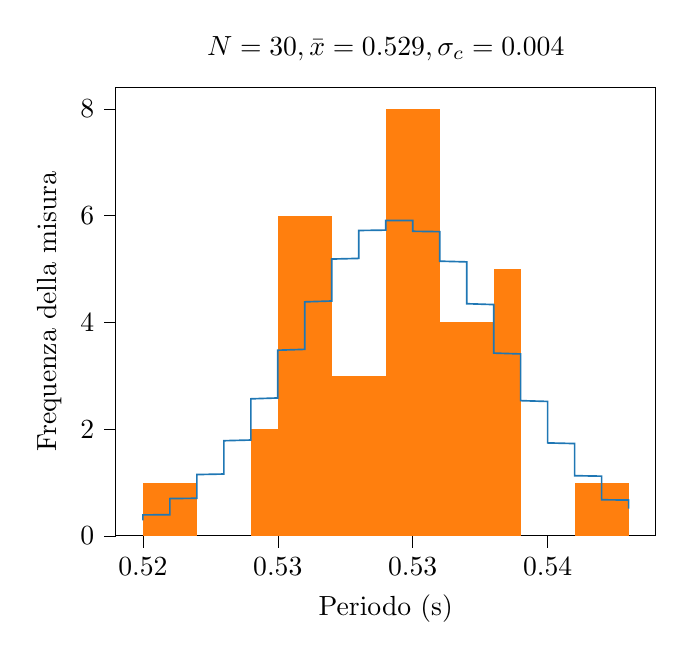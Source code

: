 % This file was created by tikzplotlib v0.9.1.
\begin{tikzpicture}

\definecolor{color0}{rgb}{1,0.498,0.055}
\definecolor{color1}{rgb}{0.122,0.467,0.706}

\begin{axis}[
tick align=outside,
tick pos=left,
title={\(\displaystyle N=30, \bar{x}=0.529, \sigma_c=0.004\)},
x grid style={white!69.02!black},
xlabel={Periodo (s)},
xmin=0.519, xmax=0.539,
xtick style={color=black},
y grid style={white!69.02!black},
ylabel={Frequenza della misura},
ymin=0, ymax=8.4,
ytick style={color=black}
]
\draw[draw=none,fill=color0] (axis cs:0.52,0) rectangle (axis cs:0.522,1);
\draw[draw=none,fill=color0] (axis cs:0.522,0) rectangle (axis cs:0.524,0);
\draw[draw=none,fill=color0] (axis cs:0.524,0) rectangle (axis cs:0.525,2);
\draw[draw=none,fill=color0] (axis cs:0.525,0) rectangle (axis cs:0.527,6);
\draw[draw=none,fill=color0] (axis cs:0.527,0) rectangle (axis cs:0.529,3);
\draw[draw=none,fill=color0] (axis cs:0.529,0) rectangle (axis cs:0.531,8);
\draw[draw=none,fill=color0] (axis cs:0.531,0) rectangle (axis cs:0.533,4);
\draw[draw=none,fill=color0] (axis cs:0.533,0) rectangle (axis cs:0.534,5);
\draw[draw=none,fill=color0] (axis cs:0.534,0) rectangle (axis cs:0.536,0);
\draw[draw=none,fill=color0] (axis cs:0.536,0) rectangle (axis cs:0.538,1);
\addplot [semithick, color1]
table {%
0.52 0.291
0.52 0.294
0.52 0.298
0.52 0.301
0.52 0.304
0.52 0.308
0.52 0.311
0.52 0.315
0.52 0.319
0.52 0.322
0.52 0.326
0.52 0.329
0.52 0.333
0.52 0.337
0.52 0.341
0.52 0.345
0.52 0.348
0.52 0.352
0.52 0.356
0.52 0.36
0.52 0.364
0.52 0.368
0.52 0.372
0.52 0.376
0.52 0.381
0.52 0.385
0.52 0.389
0.52 0.393
0.521 0.397
0.521 0.402
0.521 0.406
0.521 0.411
0.521 0.415
0.521 0.42
0.521 0.424
0.521 0.429
0.521 0.433
0.521 0.438
0.521 0.443
0.521 0.447
0.521 0.452
0.521 0.457
0.521 0.462
0.521 0.467
0.521 0.472
0.521 0.477
0.521 0.482
0.521 0.487
0.521 0.492
0.521 0.497
0.521 0.502
0.521 0.507
0.521 0.513
0.521 0.518
0.521 0.523
0.521 0.529
0.521 0.534
0.521 0.54
0.521 0.545
0.521 0.551
0.521 0.556
0.521 0.562
0.521 0.568
0.521 0.573
0.521 0.579
0.521 0.585
0.521 0.591
0.521 0.597
0.521 0.603
0.521 0.609
0.521 0.615
0.521 0.621
0.521 0.627
0.521 0.634
0.521 0.64
0.521 0.646
0.521 0.653
0.521 0.659
0.521 0.665
0.521 0.672
0.521 0.679
0.521 0.685
0.521 0.692
0.521 0.699
0.522 0.705
0.522 0.712
0.522 0.719
0.522 0.726
0.522 0.733
0.522 0.74
0.522 0.747
0.522 0.754
0.522 0.761
0.522 0.769
0.522 0.776
0.522 0.783
0.522 0.791
0.522 0.798
0.522 0.805
0.522 0.813
0.522 0.821
0.522 0.828
0.522 0.836
0.522 0.844
0.522 0.851
0.522 0.859
0.522 0.867
0.522 0.875
0.522 0.883
0.522 0.891
0.522 0.899
0.522 0.908
0.522 0.916
0.522 0.924
0.522 0.932
0.522 0.941
0.522 0.949
0.522 0.958
0.522 0.966
0.522 0.975
0.522 0.984
0.522 0.992
0.522 1.001
0.522 1.01
0.522 1.019
0.522 1.028
0.522 1.037
0.522 1.046
0.522 1.055
0.522 1.064
0.522 1.074
0.522 1.083
0.522 1.092
0.522 1.102
0.522 1.111
0.522 1.121
0.522 1.13
0.522 1.14
0.522 1.149
0.523 1.159
0.523 1.169
0.523 1.179
0.523 1.189
0.523 1.199
0.523 1.209
0.523 1.219
0.523 1.229
0.523 1.239
0.523 1.249
0.523 1.26
0.523 1.27
0.523 1.281
0.523 1.291
0.523 1.302
0.523 1.312
0.523 1.323
0.523 1.334
0.523 1.344
0.523 1.355
0.523 1.366
0.523 1.377
0.523 1.388
0.523 1.399
0.523 1.41
0.523 1.421
0.523 1.433
0.523 1.444
0.523 1.455
0.523 1.467
0.523 1.478
0.523 1.49
0.523 1.501
0.523 1.513
0.523 1.525
0.523 1.536
0.523 1.548
0.523 1.56
0.523 1.572
0.523 1.584
0.523 1.596
0.523 1.608
0.523 1.62
0.523 1.632
0.523 1.645
0.523 1.657
0.523 1.669
0.523 1.682
0.523 1.694
0.523 1.707
0.523 1.719
0.523 1.732
0.523 1.745
0.523 1.758
0.523 1.77
0.523 1.783
0.524 1.796
0.524 1.809
0.524 1.822
0.524 1.835
0.524 1.848
0.524 1.862
0.524 1.875
0.524 1.888
0.524 1.901
0.524 1.915
0.524 1.928
0.524 1.942
0.524 1.955
0.524 1.969
0.524 1.983
0.524 1.996
0.524 2.01
0.524 2.024
0.524 2.038
0.524 2.052
0.524 2.066
0.524 2.08
0.524 2.094
0.524 2.108
0.524 2.122
0.524 2.136
0.524 2.151
0.524 2.165
0.524 2.179
0.524 2.194
0.524 2.208
0.524 2.223
0.524 2.237
0.524 2.252
0.524 2.266
0.524 2.281
0.524 2.296
0.524 2.31
0.524 2.325
0.524 2.34
0.524 2.355
0.524 2.37
0.524 2.385
0.524 2.4
0.524 2.415
0.524 2.43
0.524 2.445
0.524 2.461
0.524 2.476
0.524 2.491
0.524 2.506
0.524 2.522
0.524 2.537
0.524 2.553
0.524 2.568
0.525 2.584
0.525 2.599
0.525 2.615
0.525 2.63
0.525 2.646
0.525 2.662
0.525 2.677
0.525 2.693
0.525 2.709
0.525 2.725
0.525 2.741
0.525 2.756
0.525 2.772
0.525 2.788
0.525 2.804
0.525 2.82
0.525 2.836
0.525 2.852
0.525 2.869
0.525 2.885
0.525 2.901
0.525 2.917
0.525 2.933
0.525 2.949
0.525 2.966
0.525 2.982
0.525 2.998
0.525 3.015
0.525 3.031
0.525 3.047
0.525 3.064
0.525 3.08
0.525 3.097
0.525 3.113
0.525 3.129
0.525 3.146
0.525 3.162
0.525 3.179
0.525 3.196
0.525 3.212
0.525 3.229
0.525 3.245
0.525 3.262
0.525 3.279
0.525 3.295
0.525 3.312
0.525 3.328
0.525 3.345
0.525 3.362
0.525 3.378
0.525 3.395
0.525 3.412
0.525 3.429
0.525 3.445
0.525 3.462
0.525 3.479
0.526 3.495
0.526 3.512
0.526 3.529
0.526 3.546
0.526 3.562
0.526 3.579
0.526 3.596
0.526 3.613
0.526 3.629
0.526 3.646
0.526 3.663
0.526 3.68
0.526 3.696
0.526 3.713
0.526 3.73
0.526 3.747
0.526 3.763
0.526 3.78
0.526 3.797
0.526 3.813
0.526 3.83
0.526 3.847
0.526 3.863
0.526 3.88
0.526 3.897
0.526 3.913
0.526 3.93
0.526 3.946
0.526 3.963
0.526 3.979
0.526 3.996
0.526 4.012
0.526 4.029
0.526 4.045
0.526 4.062
0.526 4.078
0.526 4.095
0.526 4.111
0.526 4.127
0.526 4.144
0.526 4.16
0.526 4.176
0.526 4.192
0.526 4.209
0.526 4.225
0.526 4.241
0.526 4.257
0.526 4.273
0.526 4.289
0.526 4.305
0.526 4.321
0.526 4.337
0.526 4.353
0.526 4.369
0.526 4.385
0.527 4.401
0.527 4.417
0.527 4.432
0.527 4.448
0.527 4.464
0.527 4.479
0.527 4.495
0.527 4.51
0.527 4.526
0.527 4.541
0.527 4.557
0.527 4.572
0.527 4.587
0.527 4.602
0.527 4.618
0.527 4.633
0.527 4.648
0.527 4.663
0.527 4.678
0.527 4.693
0.527 4.707
0.527 4.722
0.527 4.737
0.527 4.752
0.527 4.766
0.527 4.781
0.527 4.795
0.527 4.81
0.527 4.824
0.527 4.839
0.527 4.853
0.527 4.867
0.527 4.881
0.527 4.895
0.527 4.909
0.527 4.923
0.527 4.937
0.527 4.951
0.527 4.965
0.527 4.978
0.527 4.992
0.527 5.005
0.527 5.019
0.527 5.032
0.527 5.045
0.527 5.059
0.527 5.072
0.527 5.085
0.527 5.098
0.527 5.111
0.527 5.124
0.527 5.136
0.527 5.149
0.527 5.162
0.527 5.174
0.527 5.187
0.528 5.199
0.528 5.211
0.528 5.223
0.528 5.235
0.528 5.247
0.528 5.259
0.528 5.271
0.528 5.283
0.528 5.295
0.528 5.306
0.528 5.318
0.528 5.329
0.528 5.34
0.528 5.351
0.528 5.362
0.528 5.373
0.528 5.384
0.528 5.395
0.528 5.406
0.528 5.417
0.528 5.427
0.528 5.437
0.528 5.448
0.528 5.458
0.528 5.468
0.528 5.478
0.528 5.488
0.528 5.498
0.528 5.508
0.528 5.517
0.528 5.527
0.528 5.536
0.528 5.545
0.528 5.555
0.528 5.564
0.528 5.573
0.528 5.582
0.528 5.59
0.528 5.599
0.528 5.607
0.528 5.616
0.528 5.624
0.528 5.632
0.528 5.641
0.528 5.649
0.528 5.656
0.528 5.664
0.528 5.672
0.528 5.679
0.528 5.687
0.528 5.694
0.528 5.701
0.528 5.708
0.528 5.715
0.528 5.722
0.529 5.729
0.529 5.736
0.529 5.742
0.529 5.748
0.529 5.755
0.529 5.761
0.529 5.767
0.529 5.773
0.529 5.779
0.529 5.784
0.529 5.79
0.529 5.795
0.529 5.801
0.529 5.806
0.529 5.811
0.529 5.816
0.529 5.821
0.529 5.825
0.529 5.83
0.529 5.834
0.529 5.839
0.529 5.843
0.529 5.847
0.529 5.851
0.529 5.855
0.529 5.858
0.529 5.862
0.529 5.865
0.529 5.869
0.529 5.872
0.529 5.875
0.529 5.878
0.529 5.881
0.529 5.883
0.529 5.886
0.529 5.888
0.529 5.891
0.529 5.893
0.529 5.895
0.529 5.897
0.529 5.898
0.529 5.9
0.529 5.902
0.529 5.903
0.529 5.904
0.529 5.905
0.529 5.906
0.529 5.907
0.529 5.908
0.529 5.909
0.529 5.909
0.529 5.91
0.529 5.91
0.529 5.91
0.529 5.91
0.529 5.91
0.53 5.91
0.53 5.909
0.53 5.909
0.53 5.908
0.53 5.907
0.53 5.906
0.53 5.905
0.53 5.904
0.53 5.903
0.53 5.901
0.53 5.9
0.53 5.898
0.53 5.896
0.53 5.894
0.53 5.892
0.53 5.89
0.53 5.888
0.53 5.885
0.53 5.883
0.53 5.88
0.53 5.877
0.53 5.874
0.53 5.871
0.53 5.868
0.53 5.865
0.53 5.861
0.53 5.858
0.53 5.854
0.53 5.85
0.53 5.846
0.53 5.842
0.53 5.838
0.53 5.833
0.53 5.829
0.53 5.824
0.53 5.82
0.53 5.815
0.53 5.81
0.53 5.805
0.53 5.799
0.53 5.794
0.53 5.789
0.53 5.783
0.53 5.777
0.53 5.772
0.53 5.766
0.53 5.76
0.53 5.754
0.53 5.747
0.53 5.741
0.53 5.734
0.53 5.728
0.53 5.721
0.53 5.714
0.53 5.707
0.531 5.7
0.531 5.693
0.531 5.685
0.531 5.678
0.531 5.67
0.531 5.663
0.531 5.655
0.531 5.647
0.531 5.639
0.531 5.631
0.531 5.623
0.531 5.614
0.531 5.606
0.531 5.597
0.531 5.589
0.531 5.58
0.531 5.571
0.531 5.562
0.531 5.553
0.531 5.544
0.531 5.534
0.531 5.525
0.531 5.515
0.531 5.506
0.531 5.496
0.531 5.486
0.531 5.476
0.531 5.466
0.531 5.456
0.531 5.446
0.531 5.435
0.531 5.425
0.531 5.414
0.531 5.404
0.531 5.393
0.531 5.382
0.531 5.371
0.531 5.36
0.531 5.349
0.531 5.338
0.531 5.327
0.531 5.315
0.531 5.304
0.531 5.292
0.531 5.281
0.531 5.269
0.531 5.257
0.531 5.245
0.531 5.233
0.531 5.221
0.531 5.209
0.531 5.196
0.531 5.184
0.531 5.172
0.531 5.159
0.531 5.147
0.532 5.134
0.532 5.121
0.532 5.108
0.532 5.095
0.532 5.082
0.532 5.069
0.532 5.056
0.532 5.043
0.532 5.03
0.532 5.016
0.532 5.003
0.532 4.989
0.532 4.976
0.532 4.962
0.532 4.948
0.532 4.934
0.532 4.92
0.532 4.907
0.532 4.892
0.532 4.878
0.532 4.864
0.532 4.85
0.532 4.836
0.532 4.821
0.532 4.807
0.532 4.793
0.532 4.778
0.532 4.763
0.532 4.749
0.532 4.734
0.532 4.719
0.532 4.705
0.532 4.69
0.532 4.675
0.532 4.66
0.532 4.645
0.532 4.63
0.532 4.614
0.532 4.599
0.532 4.584
0.532 4.569
0.532 4.553
0.532 4.538
0.532 4.523
0.532 4.507
0.532 4.492
0.532 4.476
0.532 4.46
0.532 4.445
0.532 4.429
0.532 4.413
0.532 4.398
0.532 4.382
0.532 4.366
0.532 4.35
0.533 4.334
0.533 4.318
0.533 4.302
0.533 4.286
0.533 4.27
0.533 4.254
0.533 4.238
0.533 4.222
0.533 4.205
0.533 4.189
0.533 4.173
0.533 4.157
0.533 4.14
0.533 4.124
0.533 4.108
0.533 4.091
0.533 4.075
0.533 4.059
0.533 4.042
0.533 4.026
0.533 4.009
0.533 3.993
0.533 3.976
0.533 3.96
0.533 3.943
0.533 3.926
0.533 3.91
0.533 3.893
0.533 3.877
0.533 3.86
0.533 3.843
0.533 3.827
0.533 3.81
0.533 3.793
0.533 3.777
0.533 3.76
0.533 3.743
0.533 3.726
0.533 3.71
0.533 3.693
0.533 3.676
0.533 3.66
0.533 3.643
0.533 3.626
0.533 3.609
0.533 3.593
0.533 3.576
0.533 3.559
0.533 3.542
0.533 3.526
0.533 3.509
0.533 3.492
0.533 3.475
0.533 3.459
0.533 3.442
0.533 3.425
0.534 3.409
0.534 3.392
0.534 3.375
0.534 3.358
0.534 3.342
0.534 3.325
0.534 3.308
0.534 3.292
0.534 3.275
0.534 3.259
0.534 3.242
0.534 3.225
0.534 3.209
0.534 3.192
0.534 3.176
0.534 3.159
0.534 3.143
0.534 3.126
0.534 3.11
0.534 3.093
0.534 3.077
0.534 3.06
0.534 3.044
0.534 3.028
0.534 3.011
0.534 2.995
0.534 2.979
0.534 2.962
0.534 2.946
0.534 2.93
0.534 2.914
0.534 2.898
0.534 2.881
0.534 2.865
0.534 2.849
0.534 2.833
0.534 2.817
0.534 2.801
0.534 2.785
0.534 2.769
0.534 2.753
0.534 2.737
0.534 2.722
0.534 2.706
0.534 2.69
0.534 2.674
0.534 2.658
0.534 2.643
0.534 2.627
0.534 2.612
0.534 2.596
0.534 2.58
0.534 2.565
0.534 2.549
0.534 2.534
0.535 2.519
0.535 2.503
0.535 2.488
0.535 2.473
0.535 2.458
0.535 2.442
0.535 2.427
0.535 2.412
0.535 2.397
0.535 2.382
0.535 2.367
0.535 2.352
0.535 2.337
0.535 2.322
0.535 2.308
0.535 2.293
0.535 2.278
0.535 2.263
0.535 2.249
0.535 2.234
0.535 2.22
0.535 2.205
0.535 2.191
0.535 2.176
0.535 2.162
0.535 2.148
0.535 2.133
0.535 2.119
0.535 2.105
0.535 2.091
0.535 2.077
0.535 2.063
0.535 2.049
0.535 2.035
0.535 2.021
0.535 2.007
0.535 1.994
0.535 1.98
0.535 1.966
0.535 1.953
0.535 1.939
0.535 1.926
0.535 1.912
0.535 1.899
0.535 1.885
0.535 1.872
0.535 1.859
0.535 1.846
0.535 1.833
0.535 1.82
0.535 1.807
0.535 1.794
0.535 1.781
0.535 1.768
0.535 1.755
0.535 1.742
0.536 1.73
0.536 1.717
0.536 1.704
0.536 1.692
0.536 1.679
0.536 1.667
0.536 1.655
0.536 1.642
0.536 1.63
0.536 1.618
0.536 1.606
0.536 1.594
0.536 1.582
0.536 1.57
0.536 1.558
0.536 1.546
0.536 1.534
0.536 1.522
0.536 1.511
0.536 1.499
0.536 1.487
0.536 1.476
0.536 1.464
0.536 1.453
0.536 1.442
0.536 1.43
0.536 1.419
0.536 1.408
0.536 1.397
0.536 1.386
0.536 1.375
0.536 1.364
0.536 1.353
0.536 1.342
0.536 1.331
0.536 1.321
0.536 1.31
0.536 1.299
0.536 1.289
0.536 1.278
0.536 1.268
0.536 1.258
0.536 1.247
0.536 1.237
0.536 1.227
0.536 1.217
0.536 1.207
0.536 1.197
0.536 1.187
0.536 1.177
0.536 1.167
0.536 1.157
0.536 1.147
0.536 1.138
0.536 1.128
0.537 1.119
0.537 1.109
0.537 1.1
0.537 1.09
0.537 1.081
0.537 1.072
0.537 1.062
0.537 1.053
0.537 1.044
0.537 1.035
0.537 1.026
0.537 1.017
0.537 1.008
0.537 0.999
0.537 0.991
0.537 0.982
0.537 0.973
0.537 0.965
0.537 0.956
0.537 0.948
0.537 0.939
0.537 0.931
0.537 0.922
0.537 0.914
0.537 0.906
0.537 0.898
0.537 0.89
0.537 0.882
0.537 0.874
0.537 0.866
0.537 0.858
0.537 0.85
0.537 0.842
0.537 0.834
0.537 0.827
0.537 0.819
0.537 0.811
0.537 0.804
0.537 0.796
0.537 0.789
0.537 0.782
0.537 0.774
0.537 0.767
0.537 0.76
0.537 0.753
0.537 0.746
0.537 0.739
0.537 0.732
0.537 0.725
0.537 0.718
0.537 0.711
0.537 0.704
0.537 0.697
0.537 0.691
0.537 0.684
0.537 0.677
0.538 0.671
0.538 0.664
0.538 0.658
0.538 0.651
0.538 0.645
0.538 0.639
0.538 0.632
0.538 0.626
0.538 0.62
0.538 0.614
0.538 0.608
0.538 0.602
0.538 0.596
0.538 0.59
0.538 0.584
0.538 0.578
0.538 0.572
0.538 0.567
0.538 0.561
0.538 0.555
0.538 0.55
0.538 0.544
0.538 0.538
0.538 0.533
0.538 0.528
0.538 0.522
0.538 0.517
0.538 0.511
};
\end{axis}

\end{tikzpicture}

